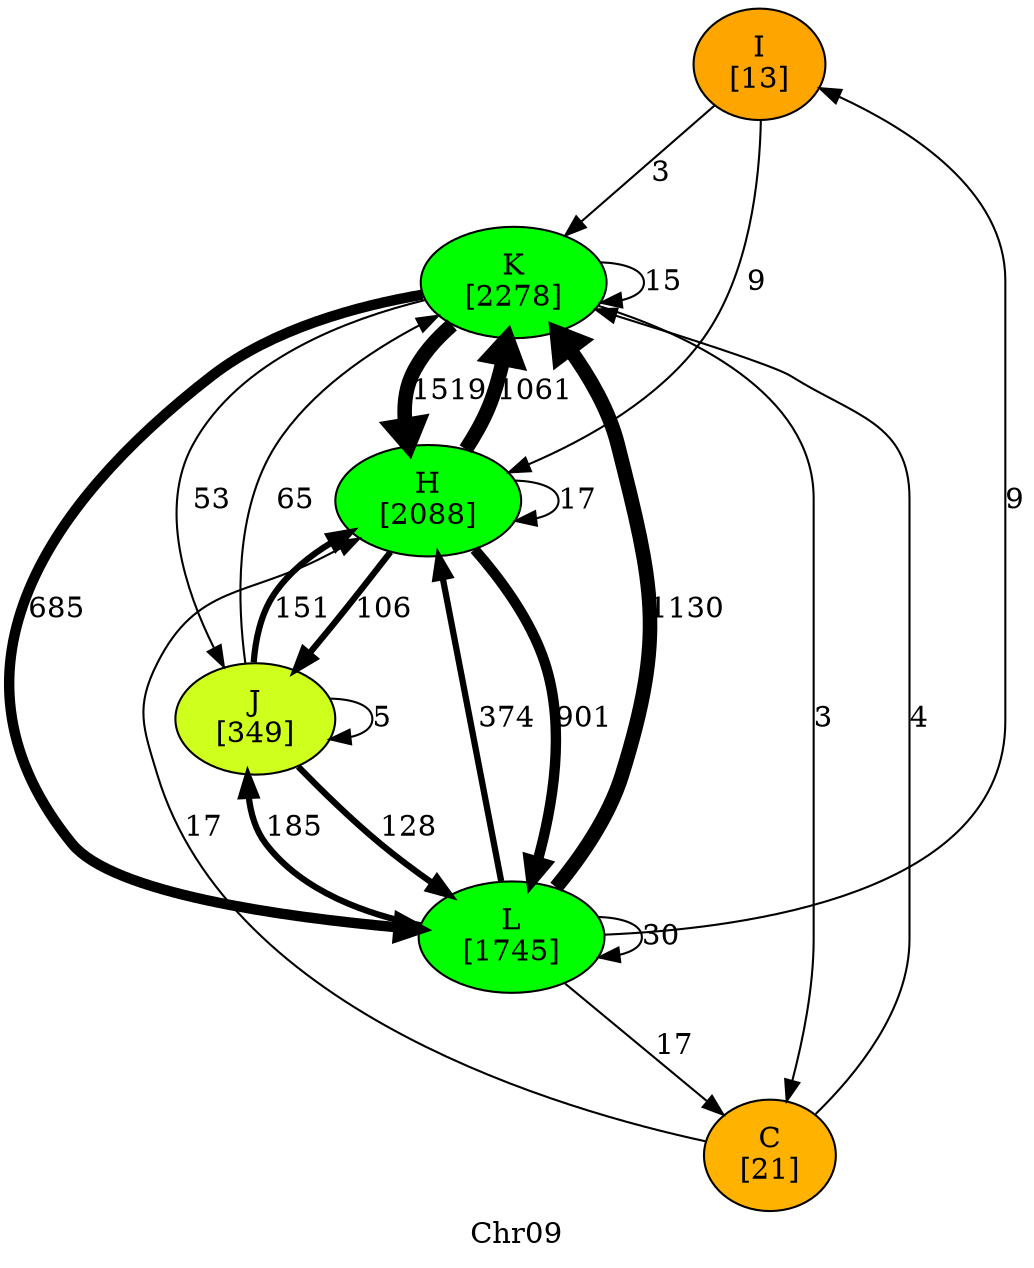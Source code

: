 digraph "" {
	graph [label=Chr09];
	node [label="\N"];
	I	[fillcolor=orange,
		label="I\n[13]",
		style=filled];
	K	[fillcolor="#00ff00",
		label="K\n[2278]",
		style=filled];
	I -> K	[label=3,
		penwidth=1];
	H	[fillcolor="#00ff00",
		label="H\n[2088]",
		style=filled];
	I -> H	[label=9,
		penwidth=1];
	L	[fillcolor="#00ff00",
		label="L\n[1745]",
		style=filled];
	L -> I	[label=9,
		penwidth=1];
	L -> L	[label=30,
		penwidth=1];
	J	[fillcolor="#ceff1d",
		label="J\n[349]",
		style=filled];
	L -> J	[label=185,
		penwidth=3];
	L -> K	[label=1130,
		penwidth=7];
	L -> H	[label=374,
		penwidth=3];
	C	[fillcolor="#ffb300",
		label="C\n[21]",
		style=filled];
	L -> C	[label=17,
		penwidth=1];
	J -> L	[label=128,
		penwidth=3];
	J -> J	[label=5,
		penwidth=1];
	J -> K	[label=65,
		penwidth=1];
	J -> H	[label=151,
		penwidth=3];
	K -> L	[label=685,
		penwidth=5];
	K -> J	[label=53,
		penwidth=1];
	K -> K	[label=15,
		penwidth=1];
	K -> H	[label=1519,
		penwidth=7];
	K -> C	[label=3,
		penwidth=1];
	H -> L	[label=901,
		penwidth=5];
	H -> J	[label=106,
		penwidth=3];
	H -> K	[label=1061,
		penwidth=7];
	H -> H	[label=17,
		penwidth=1];
	C -> K	[label=4,
		penwidth=1];
	C -> H	[label=17,
		penwidth=1];
}
